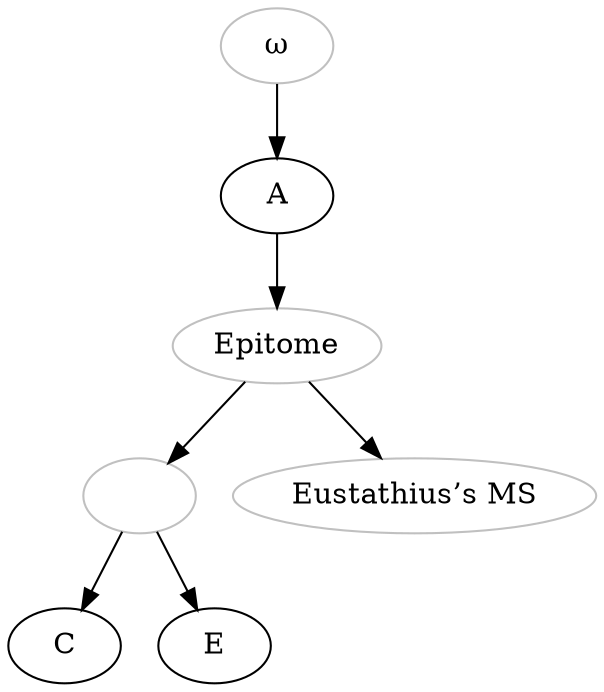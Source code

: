 # Athenaeus: Cobet 1845
# Epitome derived from A, no contamination

digraph {

    omega -> A;
    A -> epitome;
    epitome -> 1;
    1 -> C;
    1 -> E;
    epitome -> Eustathius_ms;

    omega [color="grey", label="ω"];
    epitome [color="grey", label="Epitome"];
    Eustathius_ms [color="grey", label="Eustathius’s MS"]; # Eustathius’s manuscript source
    1 [color="grey", label=""];

}
